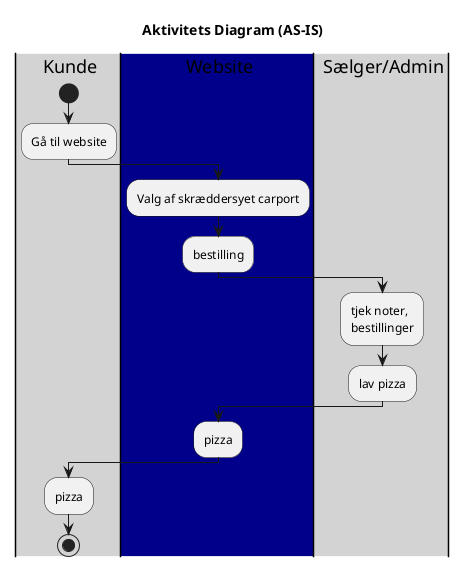 @startuml
'https://plantuml.com/activity-diagram-beta
Title Aktivitets Diagram (AS-IS)
|#lightgrey|k| Kunde
start
:Gå til website;
|#darkblue|w| Website
:Valg af skræddersyet carport;
:bestilling;
|#lightgrey|s| Sælger/Admin
:tjek noter,
bestillinger;
:lav pizza;
|w|
:pizza;
|k|
:pizza;
stop
@enduml